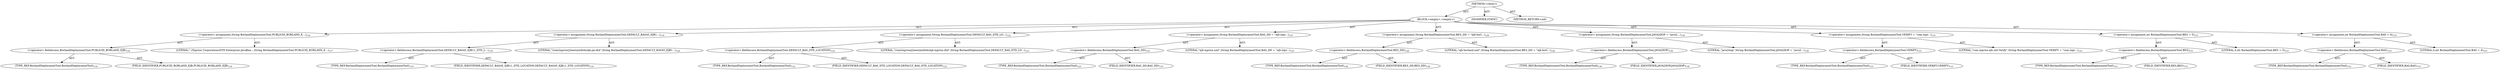 digraph "&lt;clinit&gt;" {  
"111669149721" [label = <(METHOD,&lt;clinit&gt;)> ]
"25769803844" [label = <(BLOCK,&lt;empty&gt;,&lt;empty&gt;)> ]
"30064771471" [label = <(&lt;operator&gt;.assignment,String BorlandDeploymentTool.PUBLICID_BORLAND_E...)<SUB>116</SUB>> ]
"30064771472" [label = <(&lt;operator&gt;.fieldAccess,BorlandDeploymentTool.PUBLICID_BORLAND_EJB)<SUB>116</SUB>> ]
"180388626452" [label = <(TYPE_REF,BorlandDeploymentTool,BorlandDeploymentTool)<SUB>116</SUB>> ]
"55834574921" [label = <(FIELD_IDENTIFIER,PUBLICID_BORLAND_EJB,PUBLICID_BORLAND_EJB)<SUB>116</SUB>> ]
"90194313292" [label = <(LITERAL,&quot;-//Inprise Corporation//DTD Enterprise JavaBea...,String BorlandDeploymentTool.PUBLICID_BORLAND_E...)<SUB>117</SUB>> ]
"30064771473" [label = <(&lt;operator&gt;.assignment,String BorlandDeploymentTool.DEFAULT_BAS45_EJB1...)<SUB>119</SUB>> ]
"30064771474" [label = <(&lt;operator&gt;.fieldAccess,BorlandDeploymentTool.DEFAULT_BAS45_EJB11_DTD_L...)<SUB>119</SUB>> ]
"180388626453" [label = <(TYPE_REF,BorlandDeploymentTool,BorlandDeploymentTool)<SUB>119</SUB>> ]
"55834574922" [label = <(FIELD_IDENTIFIER,DEFAULT_BAS45_EJB11_DTD_LOCATION,DEFAULT_BAS45_EJB11_DTD_LOCATION)<SUB>119</SUB>> ]
"90194313293" [label = <(LITERAL,&quot;/com/inprise/j2ee/xml/dtds/ejb-jar.dtd&quot;,String BorlandDeploymentTool.DEFAULT_BAS45_EJB1...)<SUB>120</SUB>> ]
"30064771475" [label = <(&lt;operator&gt;.assignment,String BorlandDeploymentTool.DEFAULT_BAS_DTD_LO...)<SUB>122</SUB>> ]
"30064771476" [label = <(&lt;operator&gt;.fieldAccess,BorlandDeploymentTool.DEFAULT_BAS_DTD_LOCATION)<SUB>122</SUB>> ]
"180388626454" [label = <(TYPE_REF,BorlandDeploymentTool,BorlandDeploymentTool)<SUB>122</SUB>> ]
"55834574923" [label = <(FIELD_IDENTIFIER,DEFAULT_BAS_DTD_LOCATION,DEFAULT_BAS_DTD_LOCATION)<SUB>122</SUB>> ]
"90194313294" [label = <(LITERAL,&quot;/com/inprise/j2ee/xml/dtds/ejb-inprise.dtd&quot;,String BorlandDeploymentTool.DEFAULT_BAS_DTD_LO...)<SUB>123</SUB>> ]
"30064771477" [label = <(&lt;operator&gt;.assignment,String BorlandDeploymentTool.BAS_DD = &quot;ejb-inpr...)<SUB>125</SUB>> ]
"30064771478" [label = <(&lt;operator&gt;.fieldAccess,BorlandDeploymentTool.BAS_DD)<SUB>125</SUB>> ]
"180388626455" [label = <(TYPE_REF,BorlandDeploymentTool,BorlandDeploymentTool)<SUB>125</SUB>> ]
"55834574924" [label = <(FIELD_IDENTIFIER,BAS_DD,BAS_DD)<SUB>125</SUB>> ]
"90194313295" [label = <(LITERAL,&quot;ejb-inprise.xml&quot;,String BorlandDeploymentTool.BAS_DD = &quot;ejb-inpr...)<SUB>125</SUB>> ]
"30064771479" [label = <(&lt;operator&gt;.assignment,String BorlandDeploymentTool.BES_DD = &quot;ejb-borl...)<SUB>126</SUB>> ]
"30064771480" [label = <(&lt;operator&gt;.fieldAccess,BorlandDeploymentTool.BES_DD)<SUB>126</SUB>> ]
"180388626456" [label = <(TYPE_REF,BorlandDeploymentTool,BorlandDeploymentTool)<SUB>126</SUB>> ]
"55834574925" [label = <(FIELD_IDENTIFIER,BES_DD,BES_DD)<SUB>126</SUB>> ]
"90194313296" [label = <(LITERAL,&quot;ejb-borland.xml&quot;,String BorlandDeploymentTool.BES_DD = &quot;ejb-borl...)<SUB>126</SUB>> ]
"30064771481" [label = <(&lt;operator&gt;.assignment,String BorlandDeploymentTool.JAVA2IIOP = &quot;java2...)<SUB>130</SUB>> ]
"30064771482" [label = <(&lt;operator&gt;.fieldAccess,BorlandDeploymentTool.JAVA2IIOP)<SUB>130</SUB>> ]
"180388626457" [label = <(TYPE_REF,BorlandDeploymentTool,BorlandDeploymentTool)<SUB>130</SUB>> ]
"55834574926" [label = <(FIELD_IDENTIFIER,JAVA2IIOP,JAVA2IIOP)<SUB>130</SUB>> ]
"90194313297" [label = <(LITERAL,&quot;java2iiop&quot;,String BorlandDeploymentTool.JAVA2IIOP = &quot;java2...)<SUB>130</SUB>> ]
"30064771483" [label = <(&lt;operator&gt;.assignment,String BorlandDeploymentTool.VERIFY = &quot;com.inpr...)<SUB>133</SUB>> ]
"30064771484" [label = <(&lt;operator&gt;.fieldAccess,BorlandDeploymentTool.VERIFY)<SUB>133</SUB>> ]
"180388626458" [label = <(TYPE_REF,BorlandDeploymentTool,BorlandDeploymentTool)<SUB>133</SUB>> ]
"55834574927" [label = <(FIELD_IDENTIFIER,VERIFY,VERIFY)<SUB>133</SUB>> ]
"90194313298" [label = <(LITERAL,&quot;com.inprise.ejb.util.Verify&quot;,String BorlandDeploymentTool.VERIFY = &quot;com.inpr...)<SUB>133</SUB>> ]
"30064771485" [label = <(&lt;operator&gt;.assignment,int BorlandDeploymentTool.BES = 5)<SUB>151</SUB>> ]
"30064771486" [label = <(&lt;operator&gt;.fieldAccess,BorlandDeploymentTool.BES)<SUB>151</SUB>> ]
"180388626459" [label = <(TYPE_REF,BorlandDeploymentTool,BorlandDeploymentTool)<SUB>151</SUB>> ]
"55834574928" [label = <(FIELD_IDENTIFIER,BES,BES)<SUB>151</SUB>> ]
"90194313299" [label = <(LITERAL,5,int BorlandDeploymentTool.BES = 5)<SUB>151</SUB>> ]
"30064771487" [label = <(&lt;operator&gt;.assignment,int BorlandDeploymentTool.BAS = 4)<SUB>153</SUB>> ]
"30064771488" [label = <(&lt;operator&gt;.fieldAccess,BorlandDeploymentTool.BAS)<SUB>153</SUB>> ]
"180388626460" [label = <(TYPE_REF,BorlandDeploymentTool,BorlandDeploymentTool)<SUB>153</SUB>> ]
"55834574929" [label = <(FIELD_IDENTIFIER,BAS,BAS)<SUB>153</SUB>> ]
"90194313300" [label = <(LITERAL,4,int BorlandDeploymentTool.BAS = 4)<SUB>153</SUB>> ]
"133143986250" [label = <(MODIFIER,STATIC)> ]
"128849018905" [label = <(METHOD_RETURN,void)> ]
  "111669149721" -> "25769803844"  [ label = "AST: "] 
  "111669149721" -> "133143986250"  [ label = "AST: "] 
  "111669149721" -> "128849018905"  [ label = "AST: "] 
  "25769803844" -> "30064771471"  [ label = "AST: "] 
  "25769803844" -> "30064771473"  [ label = "AST: "] 
  "25769803844" -> "30064771475"  [ label = "AST: "] 
  "25769803844" -> "30064771477"  [ label = "AST: "] 
  "25769803844" -> "30064771479"  [ label = "AST: "] 
  "25769803844" -> "30064771481"  [ label = "AST: "] 
  "25769803844" -> "30064771483"  [ label = "AST: "] 
  "25769803844" -> "30064771485"  [ label = "AST: "] 
  "25769803844" -> "30064771487"  [ label = "AST: "] 
  "30064771471" -> "30064771472"  [ label = "AST: "] 
  "30064771471" -> "90194313292"  [ label = "AST: "] 
  "30064771472" -> "180388626452"  [ label = "AST: "] 
  "30064771472" -> "55834574921"  [ label = "AST: "] 
  "30064771473" -> "30064771474"  [ label = "AST: "] 
  "30064771473" -> "90194313293"  [ label = "AST: "] 
  "30064771474" -> "180388626453"  [ label = "AST: "] 
  "30064771474" -> "55834574922"  [ label = "AST: "] 
  "30064771475" -> "30064771476"  [ label = "AST: "] 
  "30064771475" -> "90194313294"  [ label = "AST: "] 
  "30064771476" -> "180388626454"  [ label = "AST: "] 
  "30064771476" -> "55834574923"  [ label = "AST: "] 
  "30064771477" -> "30064771478"  [ label = "AST: "] 
  "30064771477" -> "90194313295"  [ label = "AST: "] 
  "30064771478" -> "180388626455"  [ label = "AST: "] 
  "30064771478" -> "55834574924"  [ label = "AST: "] 
  "30064771479" -> "30064771480"  [ label = "AST: "] 
  "30064771479" -> "90194313296"  [ label = "AST: "] 
  "30064771480" -> "180388626456"  [ label = "AST: "] 
  "30064771480" -> "55834574925"  [ label = "AST: "] 
  "30064771481" -> "30064771482"  [ label = "AST: "] 
  "30064771481" -> "90194313297"  [ label = "AST: "] 
  "30064771482" -> "180388626457"  [ label = "AST: "] 
  "30064771482" -> "55834574926"  [ label = "AST: "] 
  "30064771483" -> "30064771484"  [ label = "AST: "] 
  "30064771483" -> "90194313298"  [ label = "AST: "] 
  "30064771484" -> "180388626458"  [ label = "AST: "] 
  "30064771484" -> "55834574927"  [ label = "AST: "] 
  "30064771485" -> "30064771486"  [ label = "AST: "] 
  "30064771485" -> "90194313299"  [ label = "AST: "] 
  "30064771486" -> "180388626459"  [ label = "AST: "] 
  "30064771486" -> "55834574928"  [ label = "AST: "] 
  "30064771487" -> "30064771488"  [ label = "AST: "] 
  "30064771487" -> "90194313300"  [ label = "AST: "] 
  "30064771488" -> "180388626460"  [ label = "AST: "] 
  "30064771488" -> "55834574929"  [ label = "AST: "] 
}
